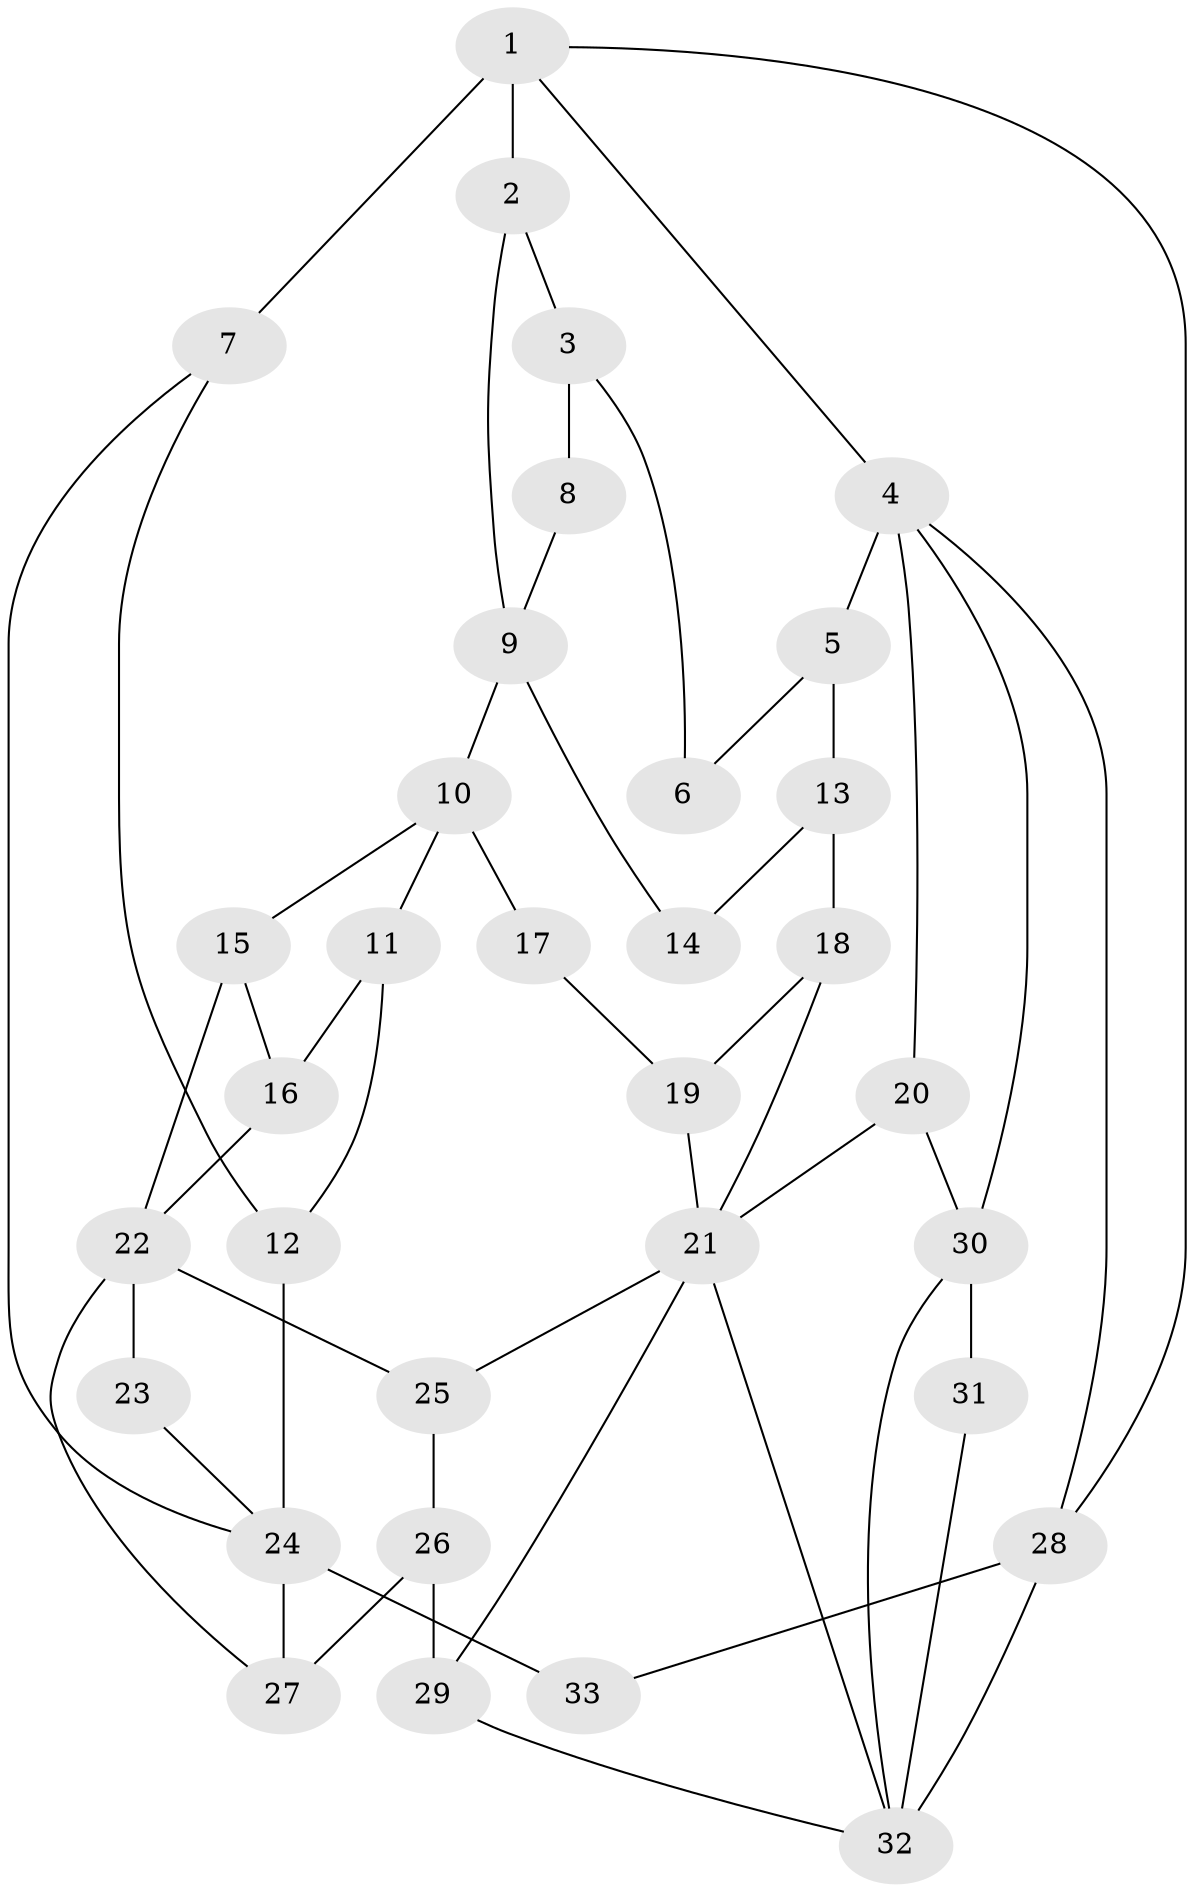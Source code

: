 // original degree distribution, {3: 0.03076923076923077, 4: 0.2153846153846154, 5: 0.5846153846153846, 6: 0.16923076923076924}
// Generated by graph-tools (version 1.1) at 2025/43/03/06/25 01:43:21]
// undirected, 33 vertices, 54 edges
graph export_dot {
graph [start="1"]
  node [color=gray90,style=filled];
  1;
  2;
  3;
  4;
  5;
  6;
  7;
  8;
  9;
  10;
  11;
  12;
  13;
  14;
  15;
  16;
  17;
  18;
  19;
  20;
  21;
  22;
  23;
  24;
  25;
  26;
  27;
  28;
  29;
  30;
  31;
  32;
  33;
  1 -- 2 [weight=1.0];
  1 -- 4 [weight=1.0];
  1 -- 7 [weight=2.0];
  1 -- 28 [weight=1.0];
  2 -- 3 [weight=1.0];
  2 -- 9 [weight=1.0];
  3 -- 6 [weight=1.0];
  3 -- 8 [weight=2.0];
  4 -- 5 [weight=2.0];
  4 -- 20 [weight=1.0];
  4 -- 28 [weight=1.0];
  4 -- 30 [weight=1.0];
  5 -- 6 [weight=2.0];
  5 -- 13 [weight=1.0];
  7 -- 12 [weight=1.0];
  7 -- 24 [weight=1.0];
  8 -- 9 [weight=1.0];
  9 -- 10 [weight=2.0];
  9 -- 14 [weight=2.0];
  10 -- 11 [weight=1.0];
  10 -- 15 [weight=1.0];
  10 -- 17 [weight=2.0];
  11 -- 12 [weight=1.0];
  11 -- 16 [weight=1.0];
  12 -- 24 [weight=2.0];
  13 -- 14 [weight=1.0];
  13 -- 18 [weight=1.0];
  15 -- 16 [weight=1.0];
  15 -- 22 [weight=1.0];
  16 -- 22 [weight=1.0];
  17 -- 19 [weight=1.0];
  18 -- 19 [weight=1.0];
  18 -- 21 [weight=1.0];
  19 -- 21 [weight=1.0];
  20 -- 21 [weight=1.0];
  20 -- 30 [weight=1.0];
  21 -- 25 [weight=1.0];
  21 -- 29 [weight=1.0];
  21 -- 32 [weight=1.0];
  22 -- 23 [weight=2.0];
  22 -- 25 [weight=1.0];
  22 -- 27 [weight=1.0];
  23 -- 24 [weight=1.0];
  24 -- 27 [weight=1.0];
  24 -- 33 [weight=2.0];
  25 -- 26 [weight=1.0];
  26 -- 27 [weight=1.0];
  26 -- 29 [weight=1.0];
  28 -- 32 [weight=2.0];
  28 -- 33 [weight=2.0];
  29 -- 32 [weight=1.0];
  30 -- 31 [weight=2.0];
  30 -- 32 [weight=1.0];
  31 -- 32 [weight=1.0];
}
